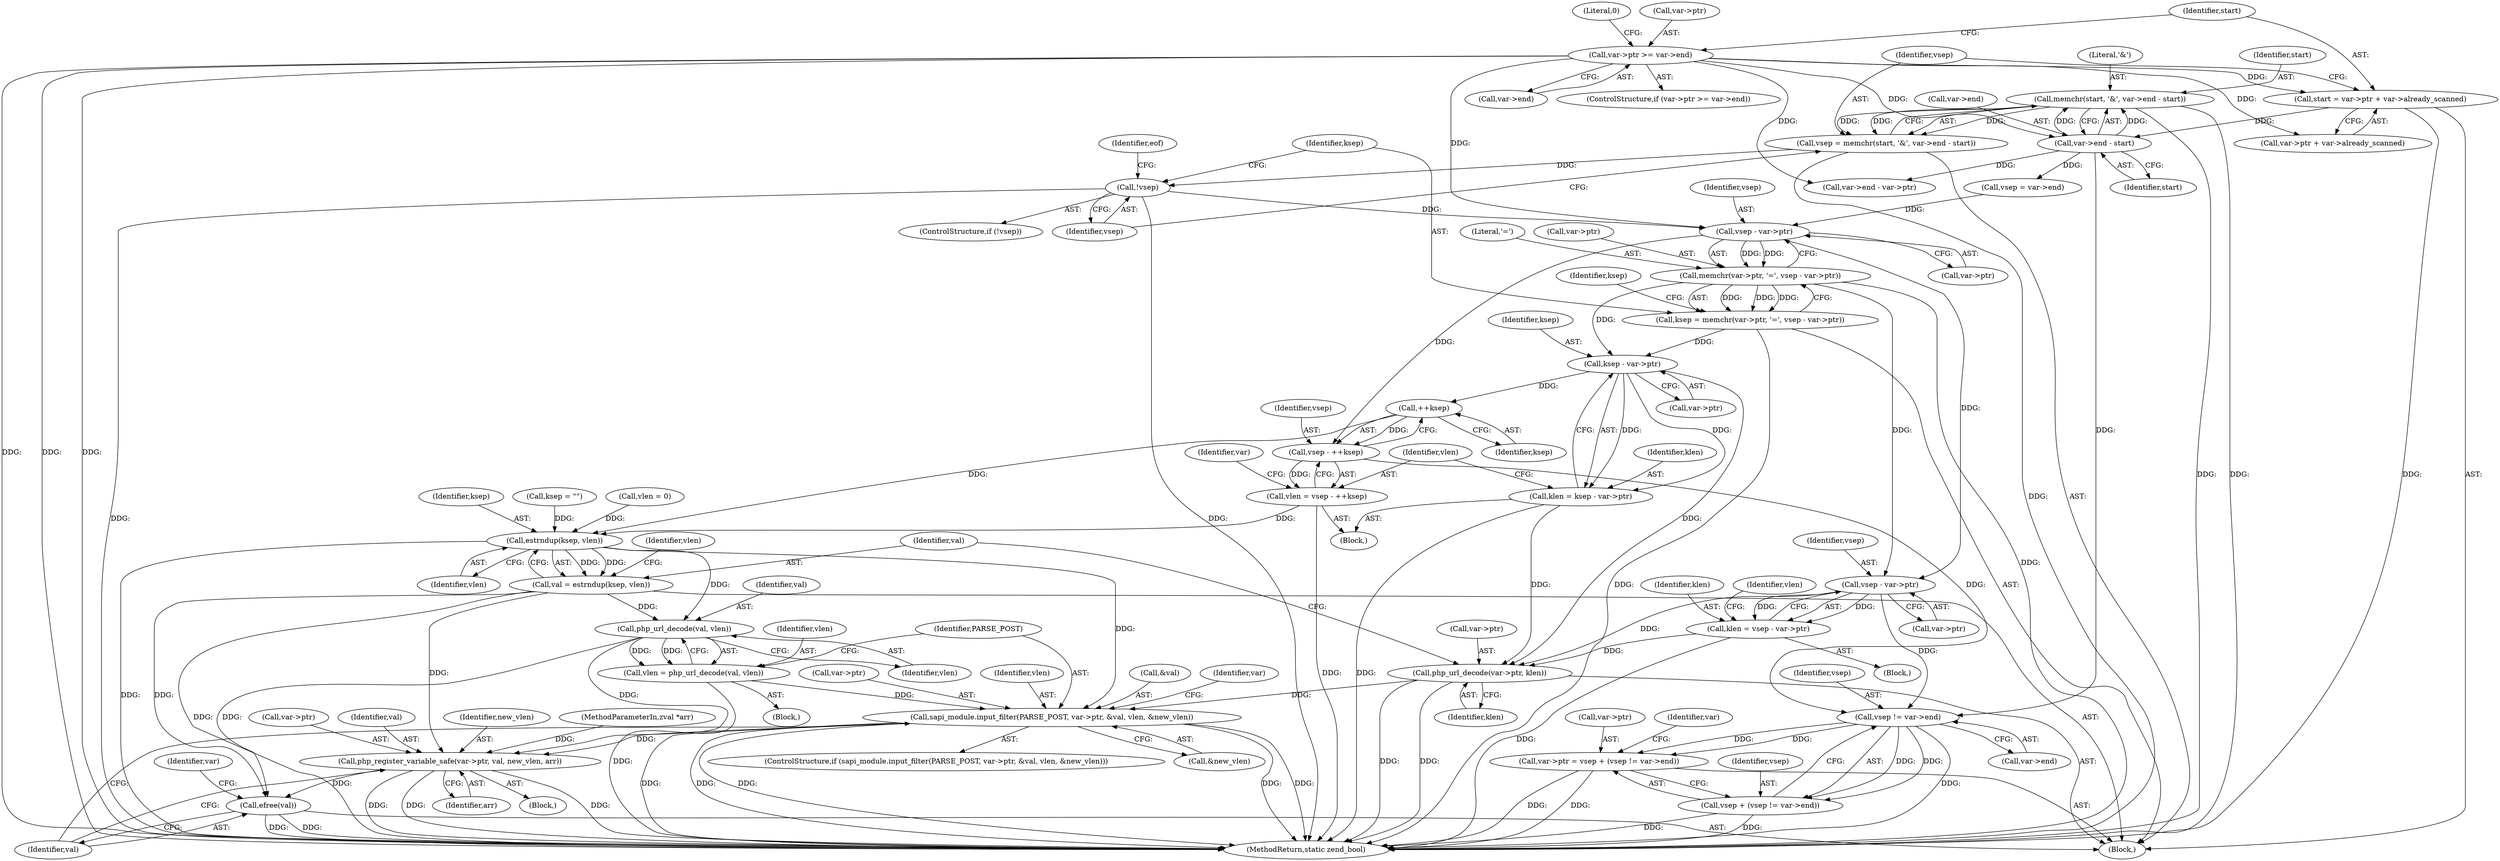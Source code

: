 digraph "0_php-src_a15bffd105ac28fd0dd9b596632dbf035238fda3@API" {
"1000136" [label="(Call,memchr(start, '&', var->end - start))"];
"1000139" [label="(Call,var->end - start)"];
"1000115" [label="(Call,var->ptr >= var->end)"];
"1000125" [label="(Call,start = var->ptr + var->already_scanned)"];
"1000134" [label="(Call,vsep = memchr(start, '&', var->end - start))"];
"1000145" [label="(Call,!vsep)"];
"1000179" [label="(Call,vsep - var->ptr)"];
"1000174" [label="(Call,memchr(var->ptr, '=', vsep - var->ptr))"];
"1000172" [label="(Call,ksep = memchr(var->ptr, '=', vsep - var->ptr))"];
"1000193" [label="(Call,ksep - var->ptr)"];
"1000191" [label="(Call,klen = ksep - var->ptr)"];
"1000219" [label="(Call,php_url_decode(var->ptr, klen))"];
"1000238" [label="(Call,sapi_module.input_filter(PARSE_POST, var->ptr, &val, vlen, &new_vlen))"];
"1000249" [label="(Call,php_register_variable_safe(var->ptr, val, new_vlen, arr))"];
"1000256" [label="(Call,efree(val))"];
"1000202" [label="(Call,++ksep)"];
"1000200" [label="(Call,vsep - ++ksep)"];
"1000198" [label="(Call,vlen = vsep - ++ksep)"];
"1000226" [label="(Call,estrndup(ksep, vlen))"];
"1000224" [label="(Call,val = estrndup(ksep, vlen))"];
"1000234" [label="(Call,php_url_decode(val, vlen))"];
"1000232" [label="(Call,vlen = php_url_decode(val, vlen))"];
"1000264" [label="(Call,vsep != var->end)"];
"1000258" [label="(Call,var->ptr = vsep + (vsep != var->end))"];
"1000262" [label="(Call,vsep + (vsep != var->end))"];
"1000211" [label="(Call,vsep - var->ptr)"];
"1000209" [label="(Call,klen = vsep - var->ptr)"];
"1000227" [label="(Identifier,ksep)"];
"1000193" [label="(Call,ksep - var->ptr)"];
"1000202" [label="(Call,++ksep)"];
"1000156" [label="(Call,var->end - var->ptr)"];
"1000233" [label="(Identifier,vlen)"];
"1000254" [label="(Identifier,new_vlen)"];
"1000243" [label="(Call,&val)"];
"1000194" [label="(Identifier,ksep)"];
"1000212" [label="(Identifier,vsep)"];
"1000223" [label="(Identifier,klen)"];
"1000210" [label="(Identifier,klen)"];
"1000139" [label="(Call,var->end - start)"];
"1000262" [label="(Call,vsep + (vsep != var->end))"];
"1000255" [label="(Identifier,arr)"];
"1000186" [label="(Block,)"];
"1000260" [label="(Identifier,var)"];
"1000221" [label="(Identifier,var)"];
"1000200" [label="(Call,vsep - ++ksep)"];
"1000106" [label="(Block,)"];
"1000138" [label="(Literal,'&')"];
"1000225" [label="(Identifier,val)"];
"1000140" [label="(Call,var->end)"];
"1000172" [label="(Call,ksep = memchr(var->ptr, '=', vsep - var->ptr))"];
"1000103" [label="(MethodParameterIn,zval *arr)"];
"1000203" [label="(Identifier,ksep)"];
"1000251" [label="(Identifier,var)"];
"1000181" [label="(Call,var->ptr)"];
"1000217" [label="(Identifier,vlen)"];
"1000248" [label="(Block,)"];
"1000174" [label="(Call,memchr(var->ptr, '=', vsep - var->ptr))"];
"1000137" [label="(Identifier,start)"];
"1000234" [label="(Call,php_url_decode(val, vlen))"];
"1000124" [label="(Literal,0)"];
"1000258" [label="(Call,var->ptr = vsep + (vsep != var->end))"];
"1000146" [label="(Identifier,vsep)"];
"1000198" [label="(Call,vlen = vsep - ++ksep)"];
"1000213" [label="(Call,var->ptr)"];
"1000224" [label="(Call,val = estrndup(ksep, vlen))"];
"1000127" [label="(Call,var->ptr + var->already_scanned)"];
"1000175" [label="(Call,var->ptr)"];
"1000178" [label="(Literal,'=')"];
"1000266" [label="(Call,var->end)"];
"1000228" [label="(Identifier,vlen)"];
"1000143" [label="(Identifier,start)"];
"1000115" [label="(Call,var->ptr >= var->end)"];
"1000173" [label="(Identifier,ksep)"];
"1000134" [label="(Call,vsep = memchr(start, '&', var->end - start))"];
"1000259" [label="(Call,var->ptr)"];
"1000240" [label="(Call,var->ptr)"];
"1000236" [label="(Identifier,vlen)"];
"1000235" [label="(Identifier,val)"];
"1000144" [label="(ControlStructure,if (!vsep))"];
"1000150" [label="(Identifier,eof)"];
"1000265" [label="(Identifier,vsep)"];
"1000126" [label="(Identifier,start)"];
"1000219" [label="(Call,php_url_decode(var->ptr, klen))"];
"1000192" [label="(Identifier,klen)"];
"1000195" [label="(Call,var->ptr)"];
"1000231" [label="(Block,)"];
"1000257" [label="(Identifier,val)"];
"1000245" [label="(Identifier,vlen)"];
"1000249" [label="(Call,php_register_variable_safe(var->ptr, val, new_vlen, arr))"];
"1000179" [label="(Call,vsep - var->ptr)"];
"1000256" [label="(Call,efree(val))"];
"1000271" [label="(Identifier,var)"];
"1000237" [label="(ControlStructure,if (sapi_module.input_filter(PARSE_POST, var->ptr, &val, vlen, &new_vlen)))"];
"1000209" [label="(Call,klen = vsep - var->ptr)"];
"1000226" [label="(Call,estrndup(ksep, vlen))"];
"1000246" [label="(Call,&new_vlen)"];
"1000145" [label="(Call,!vsep)"];
"1000206" [label="(Call,ksep = \"\")"];
"1000135" [label="(Identifier,vsep)"];
"1000205" [label="(Block,)"];
"1000185" [label="(Identifier,ksep)"];
"1000238" [label="(Call,sapi_module.input_filter(PARSE_POST, var->ptr, &val, vlen, &new_vlen))"];
"1000250" [label="(Call,var->ptr)"];
"1000211" [label="(Call,vsep - var->ptr)"];
"1000201" [label="(Identifier,vsep)"];
"1000253" [label="(Identifier,val)"];
"1000167" [label="(Call,vsep = var->end)"];
"1000180" [label="(Identifier,vsep)"];
"1000276" [label="(MethodReturn,static zend_bool)"];
"1000232" [label="(Call,vlen = php_url_decode(val, vlen))"];
"1000119" [label="(Call,var->end)"];
"1000216" [label="(Call,vlen = 0)"];
"1000125" [label="(Call,start = var->ptr + var->already_scanned)"];
"1000114" [label="(ControlStructure,if (var->ptr >= var->end))"];
"1000264" [label="(Call,vsep != var->end)"];
"1000136" [label="(Call,memchr(start, '&', var->end - start))"];
"1000191" [label="(Call,klen = ksep - var->ptr)"];
"1000116" [label="(Call,var->ptr)"];
"1000263" [label="(Identifier,vsep)"];
"1000220" [label="(Call,var->ptr)"];
"1000199" [label="(Identifier,vlen)"];
"1000230" [label="(Identifier,vlen)"];
"1000239" [label="(Identifier,PARSE_POST)"];
"1000136" -> "1000134"  [label="AST: "];
"1000136" -> "1000139"  [label="CFG: "];
"1000137" -> "1000136"  [label="AST: "];
"1000138" -> "1000136"  [label="AST: "];
"1000139" -> "1000136"  [label="AST: "];
"1000134" -> "1000136"  [label="CFG: "];
"1000136" -> "1000276"  [label="DDG: "];
"1000136" -> "1000276"  [label="DDG: "];
"1000136" -> "1000134"  [label="DDG: "];
"1000136" -> "1000134"  [label="DDG: "];
"1000136" -> "1000134"  [label="DDG: "];
"1000139" -> "1000136"  [label="DDG: "];
"1000139" -> "1000136"  [label="DDG: "];
"1000139" -> "1000143"  [label="CFG: "];
"1000140" -> "1000139"  [label="AST: "];
"1000143" -> "1000139"  [label="AST: "];
"1000115" -> "1000139"  [label="DDG: "];
"1000125" -> "1000139"  [label="DDG: "];
"1000139" -> "1000156"  [label="DDG: "];
"1000139" -> "1000167"  [label="DDG: "];
"1000139" -> "1000264"  [label="DDG: "];
"1000115" -> "1000114"  [label="AST: "];
"1000115" -> "1000119"  [label="CFG: "];
"1000116" -> "1000115"  [label="AST: "];
"1000119" -> "1000115"  [label="AST: "];
"1000124" -> "1000115"  [label="CFG: "];
"1000126" -> "1000115"  [label="CFG: "];
"1000115" -> "1000276"  [label="DDG: "];
"1000115" -> "1000276"  [label="DDG: "];
"1000115" -> "1000276"  [label="DDG: "];
"1000115" -> "1000125"  [label="DDG: "];
"1000115" -> "1000127"  [label="DDG: "];
"1000115" -> "1000156"  [label="DDG: "];
"1000115" -> "1000179"  [label="DDG: "];
"1000125" -> "1000106"  [label="AST: "];
"1000125" -> "1000127"  [label="CFG: "];
"1000126" -> "1000125"  [label="AST: "];
"1000127" -> "1000125"  [label="AST: "];
"1000135" -> "1000125"  [label="CFG: "];
"1000125" -> "1000276"  [label="DDG: "];
"1000134" -> "1000106"  [label="AST: "];
"1000135" -> "1000134"  [label="AST: "];
"1000146" -> "1000134"  [label="CFG: "];
"1000134" -> "1000276"  [label="DDG: "];
"1000134" -> "1000145"  [label="DDG: "];
"1000145" -> "1000144"  [label="AST: "];
"1000145" -> "1000146"  [label="CFG: "];
"1000146" -> "1000145"  [label="AST: "];
"1000150" -> "1000145"  [label="CFG: "];
"1000173" -> "1000145"  [label="CFG: "];
"1000145" -> "1000276"  [label="DDG: "];
"1000145" -> "1000276"  [label="DDG: "];
"1000145" -> "1000179"  [label="DDG: "];
"1000179" -> "1000174"  [label="AST: "];
"1000179" -> "1000181"  [label="CFG: "];
"1000180" -> "1000179"  [label="AST: "];
"1000181" -> "1000179"  [label="AST: "];
"1000174" -> "1000179"  [label="CFG: "];
"1000179" -> "1000174"  [label="DDG: "];
"1000179" -> "1000174"  [label="DDG: "];
"1000167" -> "1000179"  [label="DDG: "];
"1000179" -> "1000200"  [label="DDG: "];
"1000179" -> "1000211"  [label="DDG: "];
"1000174" -> "1000172"  [label="AST: "];
"1000175" -> "1000174"  [label="AST: "];
"1000178" -> "1000174"  [label="AST: "];
"1000172" -> "1000174"  [label="CFG: "];
"1000174" -> "1000276"  [label="DDG: "];
"1000174" -> "1000172"  [label="DDG: "];
"1000174" -> "1000172"  [label="DDG: "];
"1000174" -> "1000172"  [label="DDG: "];
"1000174" -> "1000193"  [label="DDG: "];
"1000174" -> "1000211"  [label="DDG: "];
"1000172" -> "1000106"  [label="AST: "];
"1000173" -> "1000172"  [label="AST: "];
"1000185" -> "1000172"  [label="CFG: "];
"1000172" -> "1000276"  [label="DDG: "];
"1000172" -> "1000193"  [label="DDG: "];
"1000193" -> "1000191"  [label="AST: "];
"1000193" -> "1000195"  [label="CFG: "];
"1000194" -> "1000193"  [label="AST: "];
"1000195" -> "1000193"  [label="AST: "];
"1000191" -> "1000193"  [label="CFG: "];
"1000193" -> "1000191"  [label="DDG: "];
"1000193" -> "1000191"  [label="DDG: "];
"1000193" -> "1000202"  [label="DDG: "];
"1000193" -> "1000219"  [label="DDG: "];
"1000191" -> "1000186"  [label="AST: "];
"1000192" -> "1000191"  [label="AST: "];
"1000199" -> "1000191"  [label="CFG: "];
"1000191" -> "1000276"  [label="DDG: "];
"1000191" -> "1000219"  [label="DDG: "];
"1000219" -> "1000106"  [label="AST: "];
"1000219" -> "1000223"  [label="CFG: "];
"1000220" -> "1000219"  [label="AST: "];
"1000223" -> "1000219"  [label="AST: "];
"1000225" -> "1000219"  [label="CFG: "];
"1000219" -> "1000276"  [label="DDG: "];
"1000219" -> "1000276"  [label="DDG: "];
"1000211" -> "1000219"  [label="DDG: "];
"1000209" -> "1000219"  [label="DDG: "];
"1000219" -> "1000238"  [label="DDG: "];
"1000238" -> "1000237"  [label="AST: "];
"1000238" -> "1000246"  [label="CFG: "];
"1000239" -> "1000238"  [label="AST: "];
"1000240" -> "1000238"  [label="AST: "];
"1000243" -> "1000238"  [label="AST: "];
"1000245" -> "1000238"  [label="AST: "];
"1000246" -> "1000238"  [label="AST: "];
"1000251" -> "1000238"  [label="CFG: "];
"1000257" -> "1000238"  [label="CFG: "];
"1000238" -> "1000276"  [label="DDG: "];
"1000238" -> "1000276"  [label="DDG: "];
"1000238" -> "1000276"  [label="DDG: "];
"1000238" -> "1000276"  [label="DDG: "];
"1000238" -> "1000276"  [label="DDG: "];
"1000232" -> "1000238"  [label="DDG: "];
"1000226" -> "1000238"  [label="DDG: "];
"1000238" -> "1000249"  [label="DDG: "];
"1000249" -> "1000248"  [label="AST: "];
"1000249" -> "1000255"  [label="CFG: "];
"1000250" -> "1000249"  [label="AST: "];
"1000253" -> "1000249"  [label="AST: "];
"1000254" -> "1000249"  [label="AST: "];
"1000255" -> "1000249"  [label="AST: "];
"1000257" -> "1000249"  [label="CFG: "];
"1000249" -> "1000276"  [label="DDG: "];
"1000249" -> "1000276"  [label="DDG: "];
"1000249" -> "1000276"  [label="DDG: "];
"1000224" -> "1000249"  [label="DDG: "];
"1000234" -> "1000249"  [label="DDG: "];
"1000103" -> "1000249"  [label="DDG: "];
"1000249" -> "1000256"  [label="DDG: "];
"1000256" -> "1000106"  [label="AST: "];
"1000256" -> "1000257"  [label="CFG: "];
"1000257" -> "1000256"  [label="AST: "];
"1000260" -> "1000256"  [label="CFG: "];
"1000256" -> "1000276"  [label="DDG: "];
"1000256" -> "1000276"  [label="DDG: "];
"1000224" -> "1000256"  [label="DDG: "];
"1000234" -> "1000256"  [label="DDG: "];
"1000202" -> "1000200"  [label="AST: "];
"1000202" -> "1000203"  [label="CFG: "];
"1000203" -> "1000202"  [label="AST: "];
"1000200" -> "1000202"  [label="CFG: "];
"1000202" -> "1000200"  [label="DDG: "];
"1000202" -> "1000226"  [label="DDG: "];
"1000200" -> "1000198"  [label="AST: "];
"1000201" -> "1000200"  [label="AST: "];
"1000198" -> "1000200"  [label="CFG: "];
"1000200" -> "1000198"  [label="DDG: "];
"1000200" -> "1000264"  [label="DDG: "];
"1000198" -> "1000186"  [label="AST: "];
"1000199" -> "1000198"  [label="AST: "];
"1000221" -> "1000198"  [label="CFG: "];
"1000198" -> "1000276"  [label="DDG: "];
"1000198" -> "1000226"  [label="DDG: "];
"1000226" -> "1000224"  [label="AST: "];
"1000226" -> "1000228"  [label="CFG: "];
"1000227" -> "1000226"  [label="AST: "];
"1000228" -> "1000226"  [label="AST: "];
"1000224" -> "1000226"  [label="CFG: "];
"1000226" -> "1000276"  [label="DDG: "];
"1000226" -> "1000224"  [label="DDG: "];
"1000226" -> "1000224"  [label="DDG: "];
"1000206" -> "1000226"  [label="DDG: "];
"1000216" -> "1000226"  [label="DDG: "];
"1000226" -> "1000234"  [label="DDG: "];
"1000224" -> "1000106"  [label="AST: "];
"1000225" -> "1000224"  [label="AST: "];
"1000230" -> "1000224"  [label="CFG: "];
"1000224" -> "1000276"  [label="DDG: "];
"1000224" -> "1000234"  [label="DDG: "];
"1000234" -> "1000232"  [label="AST: "];
"1000234" -> "1000236"  [label="CFG: "];
"1000235" -> "1000234"  [label="AST: "];
"1000236" -> "1000234"  [label="AST: "];
"1000232" -> "1000234"  [label="CFG: "];
"1000234" -> "1000232"  [label="DDG: "];
"1000234" -> "1000232"  [label="DDG: "];
"1000232" -> "1000231"  [label="AST: "];
"1000233" -> "1000232"  [label="AST: "];
"1000239" -> "1000232"  [label="CFG: "];
"1000232" -> "1000276"  [label="DDG: "];
"1000264" -> "1000262"  [label="AST: "];
"1000264" -> "1000266"  [label="CFG: "];
"1000265" -> "1000264"  [label="AST: "];
"1000266" -> "1000264"  [label="AST: "];
"1000262" -> "1000264"  [label="CFG: "];
"1000264" -> "1000276"  [label="DDG: "];
"1000264" -> "1000258"  [label="DDG: "];
"1000264" -> "1000258"  [label="DDG: "];
"1000264" -> "1000262"  [label="DDG: "];
"1000264" -> "1000262"  [label="DDG: "];
"1000211" -> "1000264"  [label="DDG: "];
"1000258" -> "1000106"  [label="AST: "];
"1000258" -> "1000262"  [label="CFG: "];
"1000259" -> "1000258"  [label="AST: "];
"1000262" -> "1000258"  [label="AST: "];
"1000271" -> "1000258"  [label="CFG: "];
"1000258" -> "1000276"  [label="DDG: "];
"1000258" -> "1000276"  [label="DDG: "];
"1000263" -> "1000262"  [label="AST: "];
"1000262" -> "1000276"  [label="DDG: "];
"1000262" -> "1000276"  [label="DDG: "];
"1000211" -> "1000209"  [label="AST: "];
"1000211" -> "1000213"  [label="CFG: "];
"1000212" -> "1000211"  [label="AST: "];
"1000213" -> "1000211"  [label="AST: "];
"1000209" -> "1000211"  [label="CFG: "];
"1000211" -> "1000209"  [label="DDG: "];
"1000211" -> "1000209"  [label="DDG: "];
"1000209" -> "1000205"  [label="AST: "];
"1000210" -> "1000209"  [label="AST: "];
"1000217" -> "1000209"  [label="CFG: "];
"1000209" -> "1000276"  [label="DDG: "];
}
